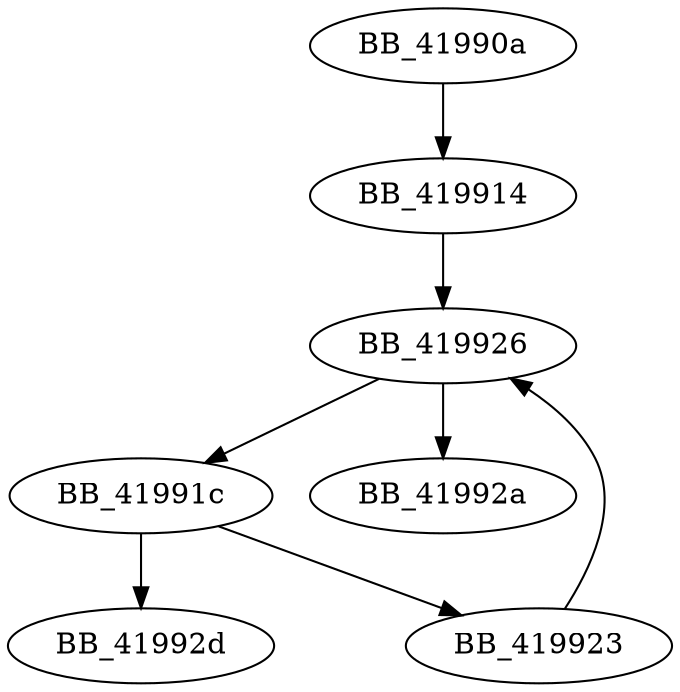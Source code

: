 DiGraph __IsExceptionObjectToBeDestroyed{
BB_41990a->BB_419914
BB_419914->BB_419926
BB_41991c->BB_419923
BB_41991c->BB_41992d
BB_419923->BB_419926
BB_419926->BB_41991c
BB_419926->BB_41992a
}
